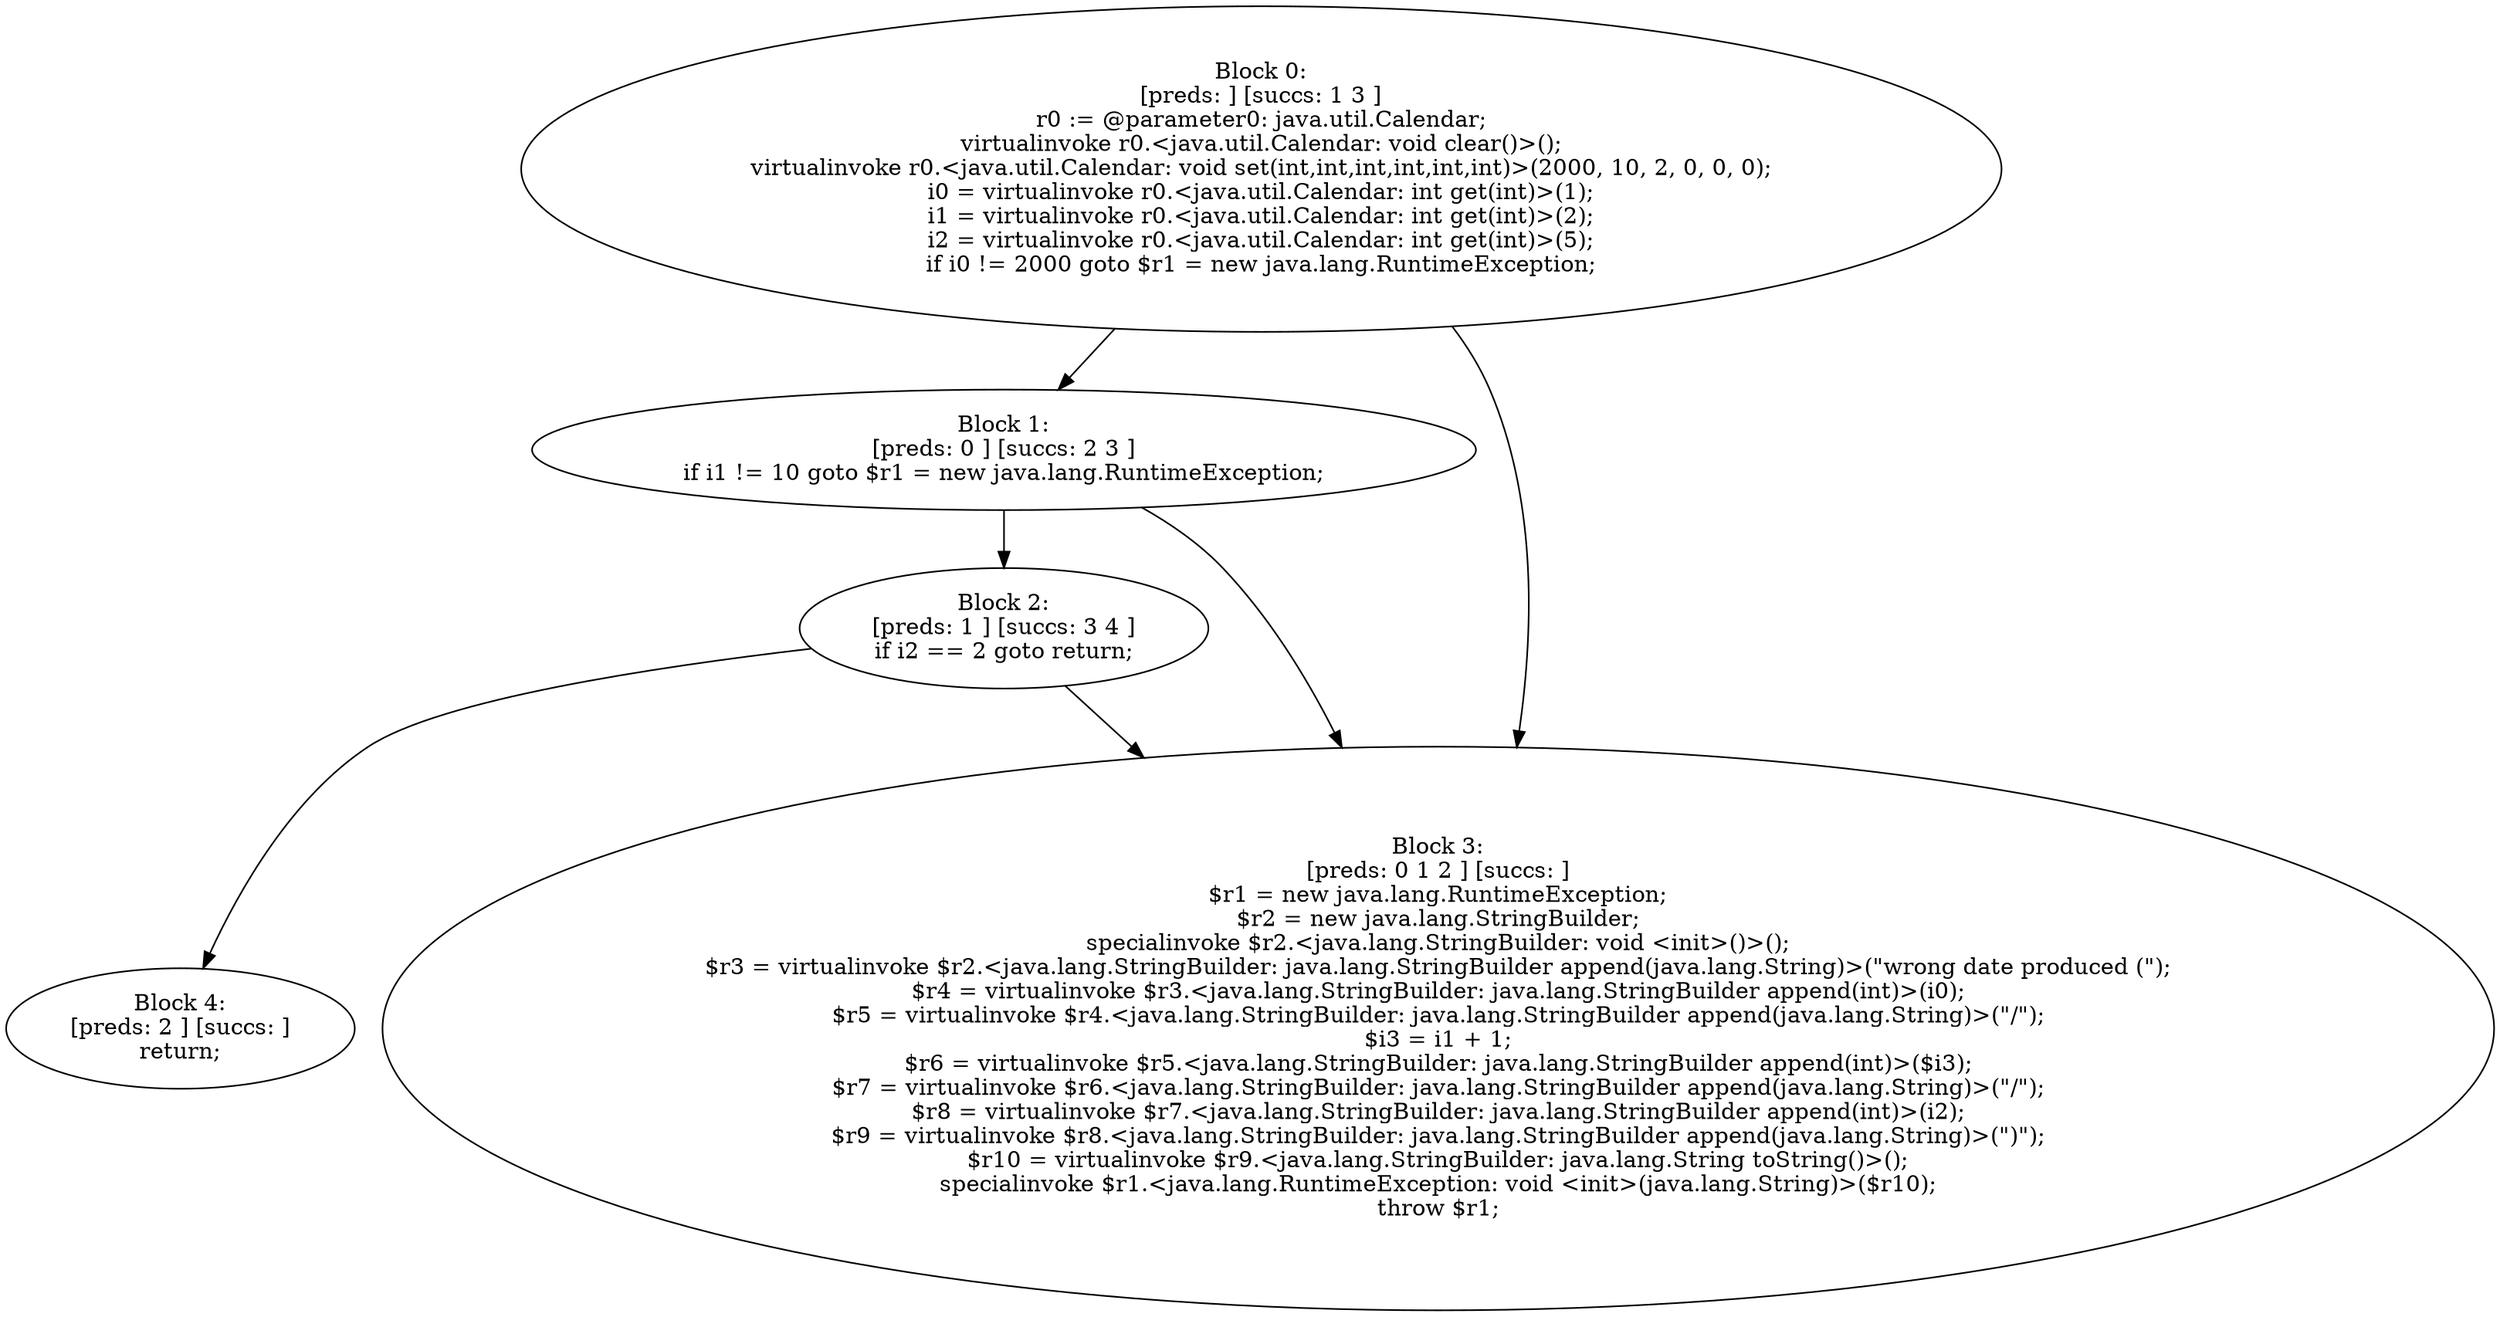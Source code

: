 digraph "unitGraph" {
    "Block 0:
[preds: ] [succs: 1 3 ]
r0 := @parameter0: java.util.Calendar;
virtualinvoke r0.<java.util.Calendar: void clear()>();
virtualinvoke r0.<java.util.Calendar: void set(int,int,int,int,int,int)>(2000, 10, 2, 0, 0, 0);
i0 = virtualinvoke r0.<java.util.Calendar: int get(int)>(1);
i1 = virtualinvoke r0.<java.util.Calendar: int get(int)>(2);
i2 = virtualinvoke r0.<java.util.Calendar: int get(int)>(5);
if i0 != 2000 goto $r1 = new java.lang.RuntimeException;
"
    "Block 1:
[preds: 0 ] [succs: 2 3 ]
if i1 != 10 goto $r1 = new java.lang.RuntimeException;
"
    "Block 2:
[preds: 1 ] [succs: 3 4 ]
if i2 == 2 goto return;
"
    "Block 3:
[preds: 0 1 2 ] [succs: ]
$r1 = new java.lang.RuntimeException;
$r2 = new java.lang.StringBuilder;
specialinvoke $r2.<java.lang.StringBuilder: void <init>()>();
$r3 = virtualinvoke $r2.<java.lang.StringBuilder: java.lang.StringBuilder append(java.lang.String)>(\"wrong date produced (\");
$r4 = virtualinvoke $r3.<java.lang.StringBuilder: java.lang.StringBuilder append(int)>(i0);
$r5 = virtualinvoke $r4.<java.lang.StringBuilder: java.lang.StringBuilder append(java.lang.String)>(\"/\");
$i3 = i1 + 1;
$r6 = virtualinvoke $r5.<java.lang.StringBuilder: java.lang.StringBuilder append(int)>($i3);
$r7 = virtualinvoke $r6.<java.lang.StringBuilder: java.lang.StringBuilder append(java.lang.String)>(\"/\");
$r8 = virtualinvoke $r7.<java.lang.StringBuilder: java.lang.StringBuilder append(int)>(i2);
$r9 = virtualinvoke $r8.<java.lang.StringBuilder: java.lang.StringBuilder append(java.lang.String)>(\")\");
$r10 = virtualinvoke $r9.<java.lang.StringBuilder: java.lang.String toString()>();
specialinvoke $r1.<java.lang.RuntimeException: void <init>(java.lang.String)>($r10);
throw $r1;
"
    "Block 4:
[preds: 2 ] [succs: ]
return;
"
    "Block 0:
[preds: ] [succs: 1 3 ]
r0 := @parameter0: java.util.Calendar;
virtualinvoke r0.<java.util.Calendar: void clear()>();
virtualinvoke r0.<java.util.Calendar: void set(int,int,int,int,int,int)>(2000, 10, 2, 0, 0, 0);
i0 = virtualinvoke r0.<java.util.Calendar: int get(int)>(1);
i1 = virtualinvoke r0.<java.util.Calendar: int get(int)>(2);
i2 = virtualinvoke r0.<java.util.Calendar: int get(int)>(5);
if i0 != 2000 goto $r1 = new java.lang.RuntimeException;
"->"Block 1:
[preds: 0 ] [succs: 2 3 ]
if i1 != 10 goto $r1 = new java.lang.RuntimeException;
";
    "Block 0:
[preds: ] [succs: 1 3 ]
r0 := @parameter0: java.util.Calendar;
virtualinvoke r0.<java.util.Calendar: void clear()>();
virtualinvoke r0.<java.util.Calendar: void set(int,int,int,int,int,int)>(2000, 10, 2, 0, 0, 0);
i0 = virtualinvoke r0.<java.util.Calendar: int get(int)>(1);
i1 = virtualinvoke r0.<java.util.Calendar: int get(int)>(2);
i2 = virtualinvoke r0.<java.util.Calendar: int get(int)>(5);
if i0 != 2000 goto $r1 = new java.lang.RuntimeException;
"->"Block 3:
[preds: 0 1 2 ] [succs: ]
$r1 = new java.lang.RuntimeException;
$r2 = new java.lang.StringBuilder;
specialinvoke $r2.<java.lang.StringBuilder: void <init>()>();
$r3 = virtualinvoke $r2.<java.lang.StringBuilder: java.lang.StringBuilder append(java.lang.String)>(\"wrong date produced (\");
$r4 = virtualinvoke $r3.<java.lang.StringBuilder: java.lang.StringBuilder append(int)>(i0);
$r5 = virtualinvoke $r4.<java.lang.StringBuilder: java.lang.StringBuilder append(java.lang.String)>(\"/\");
$i3 = i1 + 1;
$r6 = virtualinvoke $r5.<java.lang.StringBuilder: java.lang.StringBuilder append(int)>($i3);
$r7 = virtualinvoke $r6.<java.lang.StringBuilder: java.lang.StringBuilder append(java.lang.String)>(\"/\");
$r8 = virtualinvoke $r7.<java.lang.StringBuilder: java.lang.StringBuilder append(int)>(i2);
$r9 = virtualinvoke $r8.<java.lang.StringBuilder: java.lang.StringBuilder append(java.lang.String)>(\")\");
$r10 = virtualinvoke $r9.<java.lang.StringBuilder: java.lang.String toString()>();
specialinvoke $r1.<java.lang.RuntimeException: void <init>(java.lang.String)>($r10);
throw $r1;
";
    "Block 1:
[preds: 0 ] [succs: 2 3 ]
if i1 != 10 goto $r1 = new java.lang.RuntimeException;
"->"Block 2:
[preds: 1 ] [succs: 3 4 ]
if i2 == 2 goto return;
";
    "Block 1:
[preds: 0 ] [succs: 2 3 ]
if i1 != 10 goto $r1 = new java.lang.RuntimeException;
"->"Block 3:
[preds: 0 1 2 ] [succs: ]
$r1 = new java.lang.RuntimeException;
$r2 = new java.lang.StringBuilder;
specialinvoke $r2.<java.lang.StringBuilder: void <init>()>();
$r3 = virtualinvoke $r2.<java.lang.StringBuilder: java.lang.StringBuilder append(java.lang.String)>(\"wrong date produced (\");
$r4 = virtualinvoke $r3.<java.lang.StringBuilder: java.lang.StringBuilder append(int)>(i0);
$r5 = virtualinvoke $r4.<java.lang.StringBuilder: java.lang.StringBuilder append(java.lang.String)>(\"/\");
$i3 = i1 + 1;
$r6 = virtualinvoke $r5.<java.lang.StringBuilder: java.lang.StringBuilder append(int)>($i3);
$r7 = virtualinvoke $r6.<java.lang.StringBuilder: java.lang.StringBuilder append(java.lang.String)>(\"/\");
$r8 = virtualinvoke $r7.<java.lang.StringBuilder: java.lang.StringBuilder append(int)>(i2);
$r9 = virtualinvoke $r8.<java.lang.StringBuilder: java.lang.StringBuilder append(java.lang.String)>(\")\");
$r10 = virtualinvoke $r9.<java.lang.StringBuilder: java.lang.String toString()>();
specialinvoke $r1.<java.lang.RuntimeException: void <init>(java.lang.String)>($r10);
throw $r1;
";
    "Block 2:
[preds: 1 ] [succs: 3 4 ]
if i2 == 2 goto return;
"->"Block 3:
[preds: 0 1 2 ] [succs: ]
$r1 = new java.lang.RuntimeException;
$r2 = new java.lang.StringBuilder;
specialinvoke $r2.<java.lang.StringBuilder: void <init>()>();
$r3 = virtualinvoke $r2.<java.lang.StringBuilder: java.lang.StringBuilder append(java.lang.String)>(\"wrong date produced (\");
$r4 = virtualinvoke $r3.<java.lang.StringBuilder: java.lang.StringBuilder append(int)>(i0);
$r5 = virtualinvoke $r4.<java.lang.StringBuilder: java.lang.StringBuilder append(java.lang.String)>(\"/\");
$i3 = i1 + 1;
$r6 = virtualinvoke $r5.<java.lang.StringBuilder: java.lang.StringBuilder append(int)>($i3);
$r7 = virtualinvoke $r6.<java.lang.StringBuilder: java.lang.StringBuilder append(java.lang.String)>(\"/\");
$r8 = virtualinvoke $r7.<java.lang.StringBuilder: java.lang.StringBuilder append(int)>(i2);
$r9 = virtualinvoke $r8.<java.lang.StringBuilder: java.lang.StringBuilder append(java.lang.String)>(\")\");
$r10 = virtualinvoke $r9.<java.lang.StringBuilder: java.lang.String toString()>();
specialinvoke $r1.<java.lang.RuntimeException: void <init>(java.lang.String)>($r10);
throw $r1;
";
    "Block 2:
[preds: 1 ] [succs: 3 4 ]
if i2 == 2 goto return;
"->"Block 4:
[preds: 2 ] [succs: ]
return;
";
}

